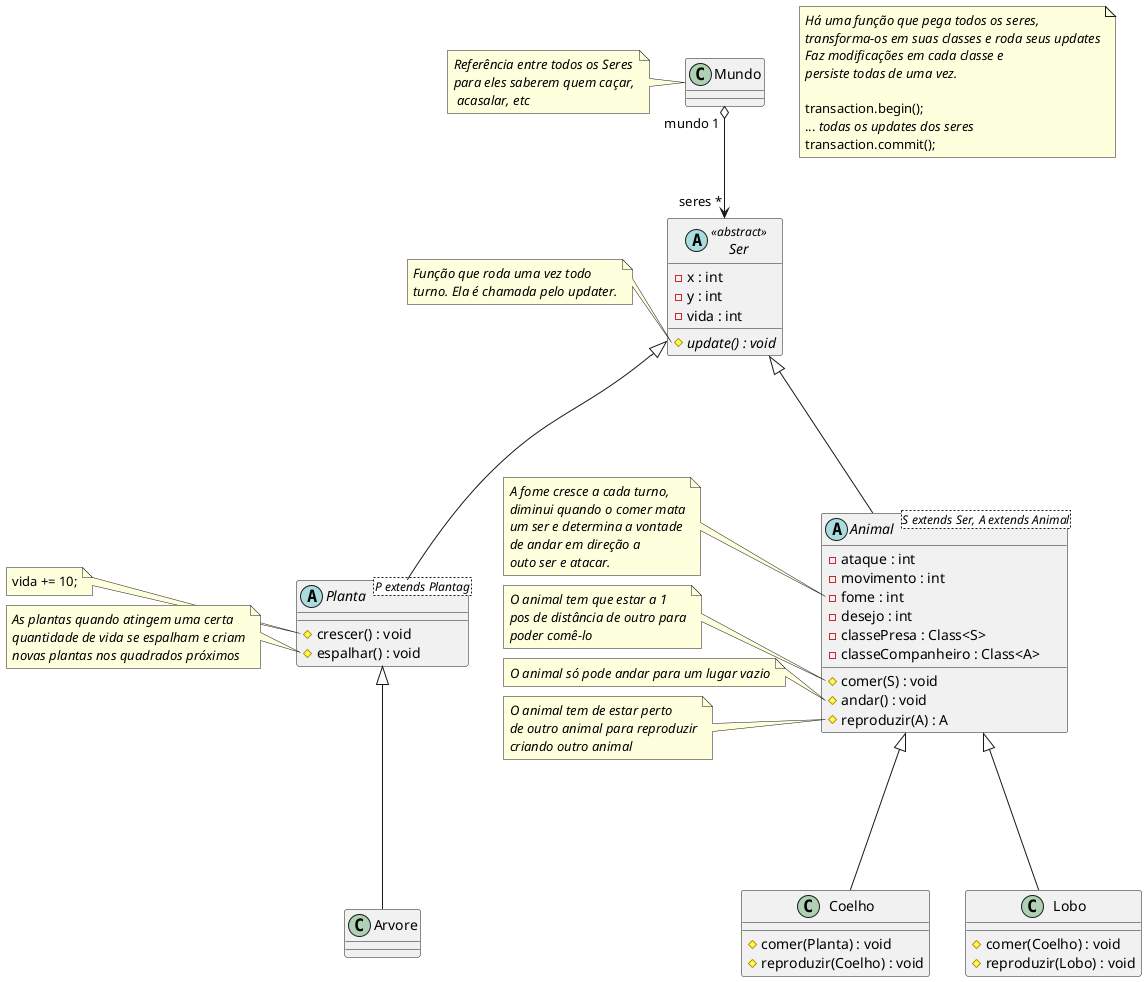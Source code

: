 @startuml

note as Note
<i>Há uma função que pega todos os seres,
<i>transforma-os em suas classes e roda seus updates
<i>Faz modificações em cada classe e
<i>persiste todas de uma vez.

transaction.begin();
... <i>todas os updates dos seres</i>
transaction.commit();
end note

Mundo "mundo 1" o--> "seres *" Ser
class Mundo {

}
note left of Mundo
<i>Referência entre todos os Seres
<i>para eles saberem quem caçar,
<i> acasalar, etc
end note

' ---------- ABSTRATAS ----------

abstract class Ser <<abstract>>{
  - x : int
  - y : int
  - vida : int

  # {abstract} update() : void
}
note left of Ser::update
<i>Função que roda uma vez todo
<i>turno. Ela é chamada pelo updater.
end note


' Plantas crescem baseado em sua vida, quanto mais turnos
' mais vida obtêm. Toda planta cresce todo turno
Ser <|--- Planta
abstract class Planta <P extends Plantag> {
  # crescer() : void
  # espalhar() : void
}
note left of Planta::crescer
vida += 10;
end note
note left of Planta::espalhar
<i>As plantas quando atingem uma certa
<i>quantidade de vida se espalham e criam
<i>novas plantas nos quadrados próximos
end note

Ser <|--- Animal
abstract class Animal <S extends Ser, A extends Animal>{
  - ataque : int
  - movimento : int
  - fome : int
  - desejo : int
	- classePresa : Class<S>
	- classeCompanheiro : Class<A>

  # comer(S) : void
  # andar() : void
  # reproduzir(A) : A
}
note left of Animal::fome
<i>A fome cresce a cada turno,
<i>diminui quando o comer mata
<i>um ser e determina a vontade
<i>de andar em direção a
<i>outo ser e atacar.
end note
note left of Animal::comer
<i>O animal tem que estar a 1
<i>pos de distância de outro para
<i>poder comê-lo
end note
note left of Animal::andar
<i>O animal só pode andar para um lugar vazio
end note
note left of Animal::reproduzir
<i>O animal tem de estar perto
<i>de outro animal para reproduzir
<i>criando outro animal
end note


' ---------- CONCRETAS ----------

' ---------- ANIMAIS ----------

Animal <|--- Coelho
class Coelho {
  # comer(Planta) : void
  # reproduzir(Coelho) : void
}

Animal <|--- Lobo
class Lobo {
  # comer(Coelho) : void
  # reproduzir(Lobo) : void
}

' ---------- PLANTAS ----------

Planta <|--- Arvore
class Arvore {

}

@enduml